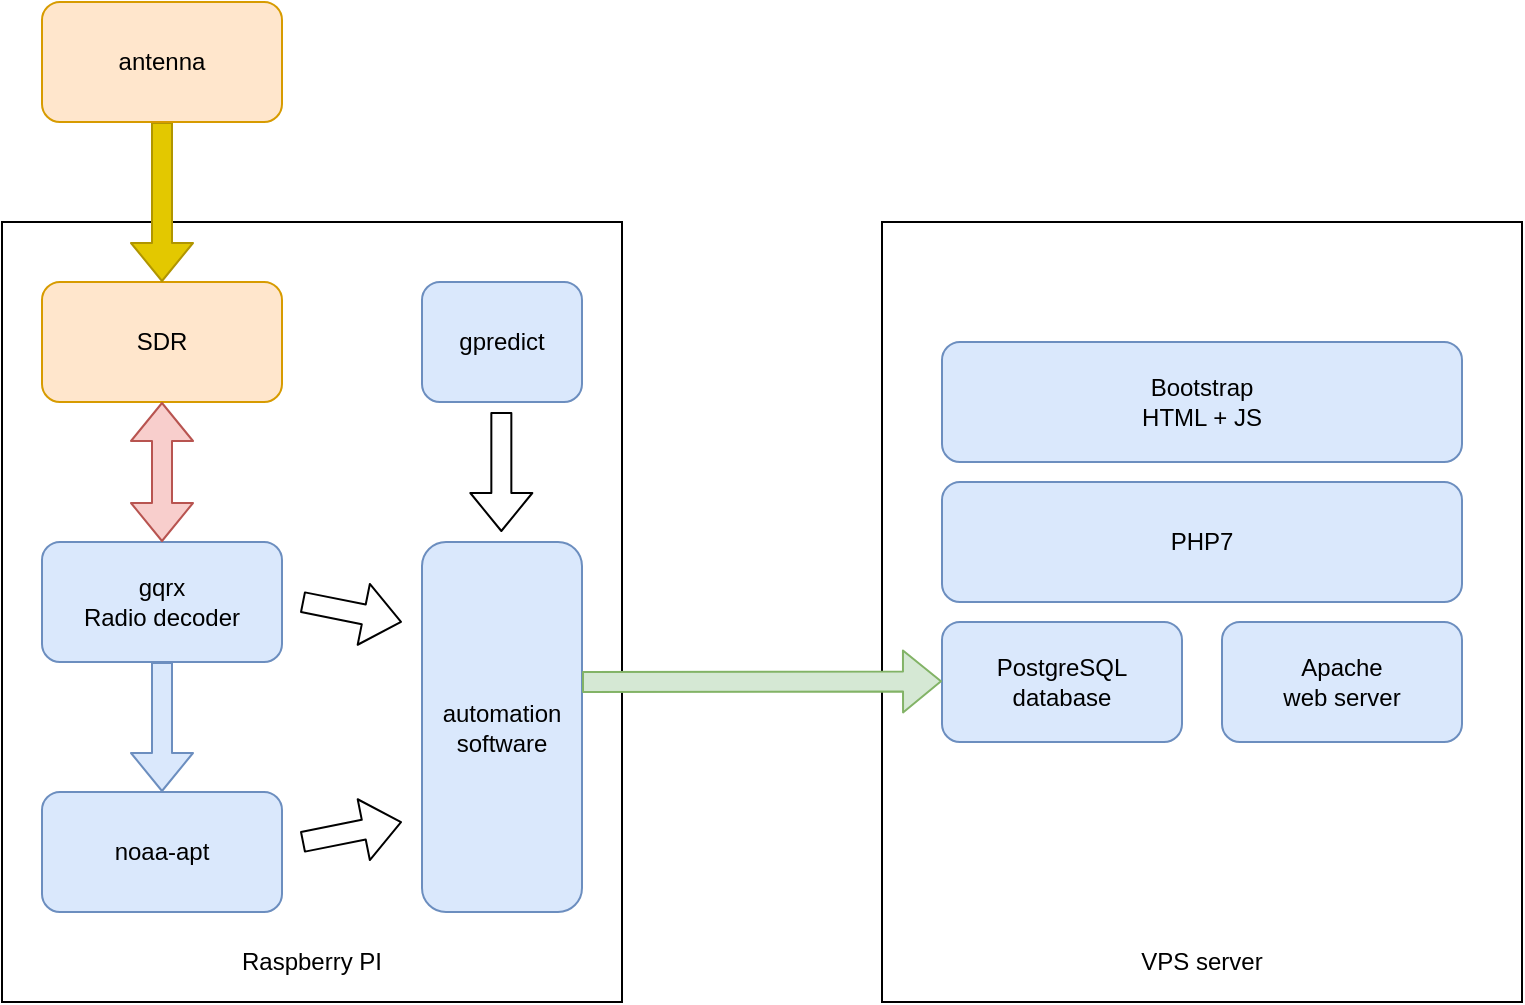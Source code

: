 <mxfile version="12.4.8" type="device"><diagram id="6tMqmTTKfWSbjSjMEXUw" name="Page-1"><mxGraphModel dx="1172" dy="742" grid="1" gridSize="10" guides="1" tooltips="1" connect="1" arrows="1" fold="1" page="1" pageScale="1" pageWidth="850" pageHeight="1100" math="0" shadow="0"><root><mxCell id="0"/><mxCell id="1" parent="0"/><mxCell id="AFlzDt28n9lqgf-Ddb3E-12" value="" style="rounded=0;whiteSpace=wrap;html=1;" vertex="1" parent="1"><mxGeometry x="470" y="220" width="320" height="390" as="geometry"/></mxCell><mxCell id="AFlzDt28n9lqgf-Ddb3E-11" value="" style="rounded=0;whiteSpace=wrap;html=1;" vertex="1" parent="1"><mxGeometry x="30" y="220" width="310" height="390" as="geometry"/></mxCell><mxCell id="AFlzDt28n9lqgf-Ddb3E-2" value="&lt;div&gt;PostgreSQL&lt;/div&gt;&lt;div&gt;database&lt;br&gt;&lt;/div&gt;" style="rounded=1;whiteSpace=wrap;html=1;fillColor=#dae8fc;strokeColor=#6c8ebf;" vertex="1" parent="1"><mxGeometry x="500" y="420" width="120" height="60" as="geometry"/></mxCell><mxCell id="AFlzDt28n9lqgf-Ddb3E-3" value="&lt;div&gt;Apache&lt;/div&gt;&lt;div&gt;web server&lt;br&gt;&lt;/div&gt;" style="rounded=1;whiteSpace=wrap;html=1;fillColor=#dae8fc;strokeColor=#6c8ebf;" vertex="1" parent="1"><mxGeometry x="640" y="420" width="120" height="60" as="geometry"/></mxCell><mxCell id="AFlzDt28n9lqgf-Ddb3E-4" value="&lt;div&gt;Bootstrap&lt;/div&gt;&lt;div&gt;HTML + JS&lt;br&gt;&lt;/div&gt;" style="rounded=1;whiteSpace=wrap;html=1;fillColor=#dae8fc;strokeColor=#6c8ebf;" vertex="1" parent="1"><mxGeometry x="500" y="280" width="260" height="60" as="geometry"/></mxCell><mxCell id="AFlzDt28n9lqgf-Ddb3E-5" value="PHP7" style="rounded=1;whiteSpace=wrap;html=1;fillColor=#dae8fc;strokeColor=#6c8ebf;" vertex="1" parent="1"><mxGeometry x="500" y="350" width="260" height="60" as="geometry"/></mxCell><mxCell id="AFlzDt28n9lqgf-Ddb3E-6" value="SDR" style="rounded=1;whiteSpace=wrap;html=1;fillColor=#ffe6cc;strokeColor=#d79b00;" vertex="1" parent="1"><mxGeometry x="50" y="250" width="120" height="60" as="geometry"/></mxCell><mxCell id="AFlzDt28n9lqgf-Ddb3E-7" value="gpredict" style="rounded=1;whiteSpace=wrap;html=1;fillColor=#dae8fc;strokeColor=#6c8ebf;" vertex="1" parent="1"><mxGeometry x="240" y="250" width="80" height="60" as="geometry"/></mxCell><mxCell id="AFlzDt28n9lqgf-Ddb3E-8" value="&lt;div&gt;noaa-apt&lt;/div&gt;" style="rounded=1;whiteSpace=wrap;html=1;fillColor=#dae8fc;strokeColor=#6c8ebf;" vertex="1" parent="1"><mxGeometry x="50" y="505" width="120" height="60" as="geometry"/></mxCell><mxCell id="AFlzDt28n9lqgf-Ddb3E-9" value="&lt;div&gt;gqrx&lt;/div&gt;&lt;div&gt;Radio decoder&lt;br&gt;&lt;/div&gt;" style="rounded=1;whiteSpace=wrap;html=1;fillColor=#dae8fc;strokeColor=#6c8ebf;" vertex="1" parent="1"><mxGeometry x="50" y="380" width="120" height="60" as="geometry"/></mxCell><mxCell id="AFlzDt28n9lqgf-Ddb3E-10" value="&lt;div&gt;automation&lt;/div&gt;&lt;div&gt;software&lt;br&gt;&lt;/div&gt;" style="rounded=1;whiteSpace=wrap;html=1;fillColor=#dae8fc;strokeColor=#6c8ebf;" vertex="1" parent="1"><mxGeometry x="240" y="380" width="80" height="185" as="geometry"/></mxCell><mxCell id="AFlzDt28n9lqgf-Ddb3E-13" value="Raspberry PI" style="text;html=1;strokeColor=none;fillColor=none;align=center;verticalAlign=middle;whiteSpace=wrap;rounded=0;" vertex="1" parent="1"><mxGeometry x="130" y="580" width="110" height="20" as="geometry"/></mxCell><mxCell id="AFlzDt28n9lqgf-Ddb3E-14" value="VPS server" style="text;html=1;strokeColor=none;fillColor=none;align=center;verticalAlign=middle;whiteSpace=wrap;rounded=0;" vertex="1" parent="1"><mxGeometry x="575" y="580" width="110" height="20" as="geometry"/></mxCell><mxCell id="AFlzDt28n9lqgf-Ddb3E-15" value="" style="shape=flexArrow;endArrow=classic;html=1;fillColor=#d5e8d4;strokeColor=#82b366;" edge="1" parent="1"><mxGeometry width="50" height="50" relative="1" as="geometry"><mxPoint x="320" y="450" as="sourcePoint"/><mxPoint x="500" y="449.67" as="targetPoint"/></mxGeometry></mxCell><mxCell id="AFlzDt28n9lqgf-Ddb3E-22" value="" style="shape=flexArrow;endArrow=classic;startArrow=classic;html=1;fillColor=#f8cecc;strokeColor=#b85450;" edge="1" parent="1" source="AFlzDt28n9lqgf-Ddb3E-9" target="AFlzDt28n9lqgf-Ddb3E-6"><mxGeometry width="50" height="50" relative="1" as="geometry"><mxPoint x="80" y="690" as="sourcePoint"/><mxPoint x="80" y="640" as="targetPoint"/></mxGeometry></mxCell><mxCell id="AFlzDt28n9lqgf-Ddb3E-25" value="" style="shape=flexArrow;endArrow=classic;html=1;exitX=0.5;exitY=1;exitDx=0;exitDy=0;fillColor=#dae8fc;strokeColor=#6c8ebf;" edge="1" parent="1" source="AFlzDt28n9lqgf-Ddb3E-9" target="AFlzDt28n9lqgf-Ddb3E-8"><mxGeometry width="50" height="50" relative="1" as="geometry"><mxPoint x="90" y="490" as="sourcePoint"/><mxPoint x="140" y="440" as="targetPoint"/></mxGeometry></mxCell><mxCell id="AFlzDt28n9lqgf-Ddb3E-26" value="" style="shape=flexArrow;endArrow=classic;html=1;entryX=0.5;entryY=0;entryDx=0;entryDy=0;fillColor=#e3c800;strokeColor=#B09500;" edge="1" parent="1" target="AFlzDt28n9lqgf-Ddb3E-6"><mxGeometry width="50" height="50" relative="1" as="geometry"><mxPoint x="110" y="170" as="sourcePoint"/><mxPoint x="80" y="630" as="targetPoint"/></mxGeometry></mxCell><mxCell id="AFlzDt28n9lqgf-Ddb3E-27" value="antenna" style="rounded=1;whiteSpace=wrap;html=1;fillColor=#ffe6cc;strokeColor=#d79b00;" vertex="1" parent="1"><mxGeometry x="50" y="110" width="120" height="60" as="geometry"/></mxCell><mxCell id="AFlzDt28n9lqgf-Ddb3E-28" value="" style="shape=flexArrow;endArrow=classic;html=1;" edge="1" parent="1"><mxGeometry width="50" height="50" relative="1" as="geometry"><mxPoint x="180" y="530" as="sourcePoint"/><mxPoint x="230" y="520" as="targetPoint"/></mxGeometry></mxCell><mxCell id="AFlzDt28n9lqgf-Ddb3E-29" value="" style="shape=flexArrow;endArrow=classic;html=1;" edge="1" parent="1"><mxGeometry width="50" height="50" relative="1" as="geometry"><mxPoint x="180" y="410" as="sourcePoint"/><mxPoint x="230" y="420" as="targetPoint"/></mxGeometry></mxCell><mxCell id="AFlzDt28n9lqgf-Ddb3E-30" value="" style="shape=flexArrow;endArrow=classic;html=1;" edge="1" parent="1"><mxGeometry width="50" height="50" relative="1" as="geometry"><mxPoint x="279.67" y="315" as="sourcePoint"/><mxPoint x="279.67" y="375" as="targetPoint"/></mxGeometry></mxCell></root></mxGraphModel></diagram></mxfile>